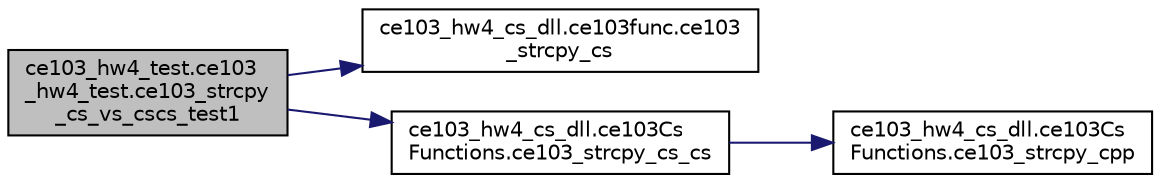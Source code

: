 digraph "ce103_hw4_test.ce103_hw4_test.ce103_strcpy_cs_vs_cscs_test1"
{
 // INTERACTIVE_SVG=YES
 // LATEX_PDF_SIZE
  edge [fontname="Helvetica",fontsize="10",labelfontname="Helvetica",labelfontsize="10"];
  node [fontname="Helvetica",fontsize="10",shape=record];
  rankdir="LR";
  Node1 [label="ce103_hw4_test.ce103\l_hw4_test.ce103_strcpy\l_cs_vs_cscs_test1",height=0.2,width=0.4,color="black", fillcolor="grey75", style="filled", fontcolor="black",tooltip=" "];
  Node1 -> Node2 [color="midnightblue",fontsize="10",style="solid",fontname="Helvetica"];
  Node2 [label="ce103_hw4_cs_dll.ce103func.ce103\l_strcpy_cs",height=0.2,width=0.4,color="black", fillcolor="white", style="filled",URL="$db/db6/a00074.html#a20d353e0c9dc8e5d9843b981059d7ba5",tooltip=" "];
  Node1 -> Node3 [color="midnightblue",fontsize="10",style="solid",fontname="Helvetica"];
  Node3 [label="ce103_hw4_cs_dll.ce103Cs\lFunctions.ce103_strcpy_cs_cs",height=0.2,width=0.4,color="black", fillcolor="white", style="filled",URL="$d9/da4/a00078.html#a1a5bde83831973a55a9a3dc5eaca8379",tooltip=" "];
  Node3 -> Node4 [color="midnightblue",fontsize="10",style="solid",fontname="Helvetica"];
  Node4 [label="ce103_hw4_cs_dll.ce103Cs\lFunctions.ce103_strcpy_cpp",height=0.2,width=0.4,color="black", fillcolor="white", style="filled",URL="$d9/da4/a00078.html#a659979ac5a2bb9cf369c35d77f352436",tooltip=" "];
}
